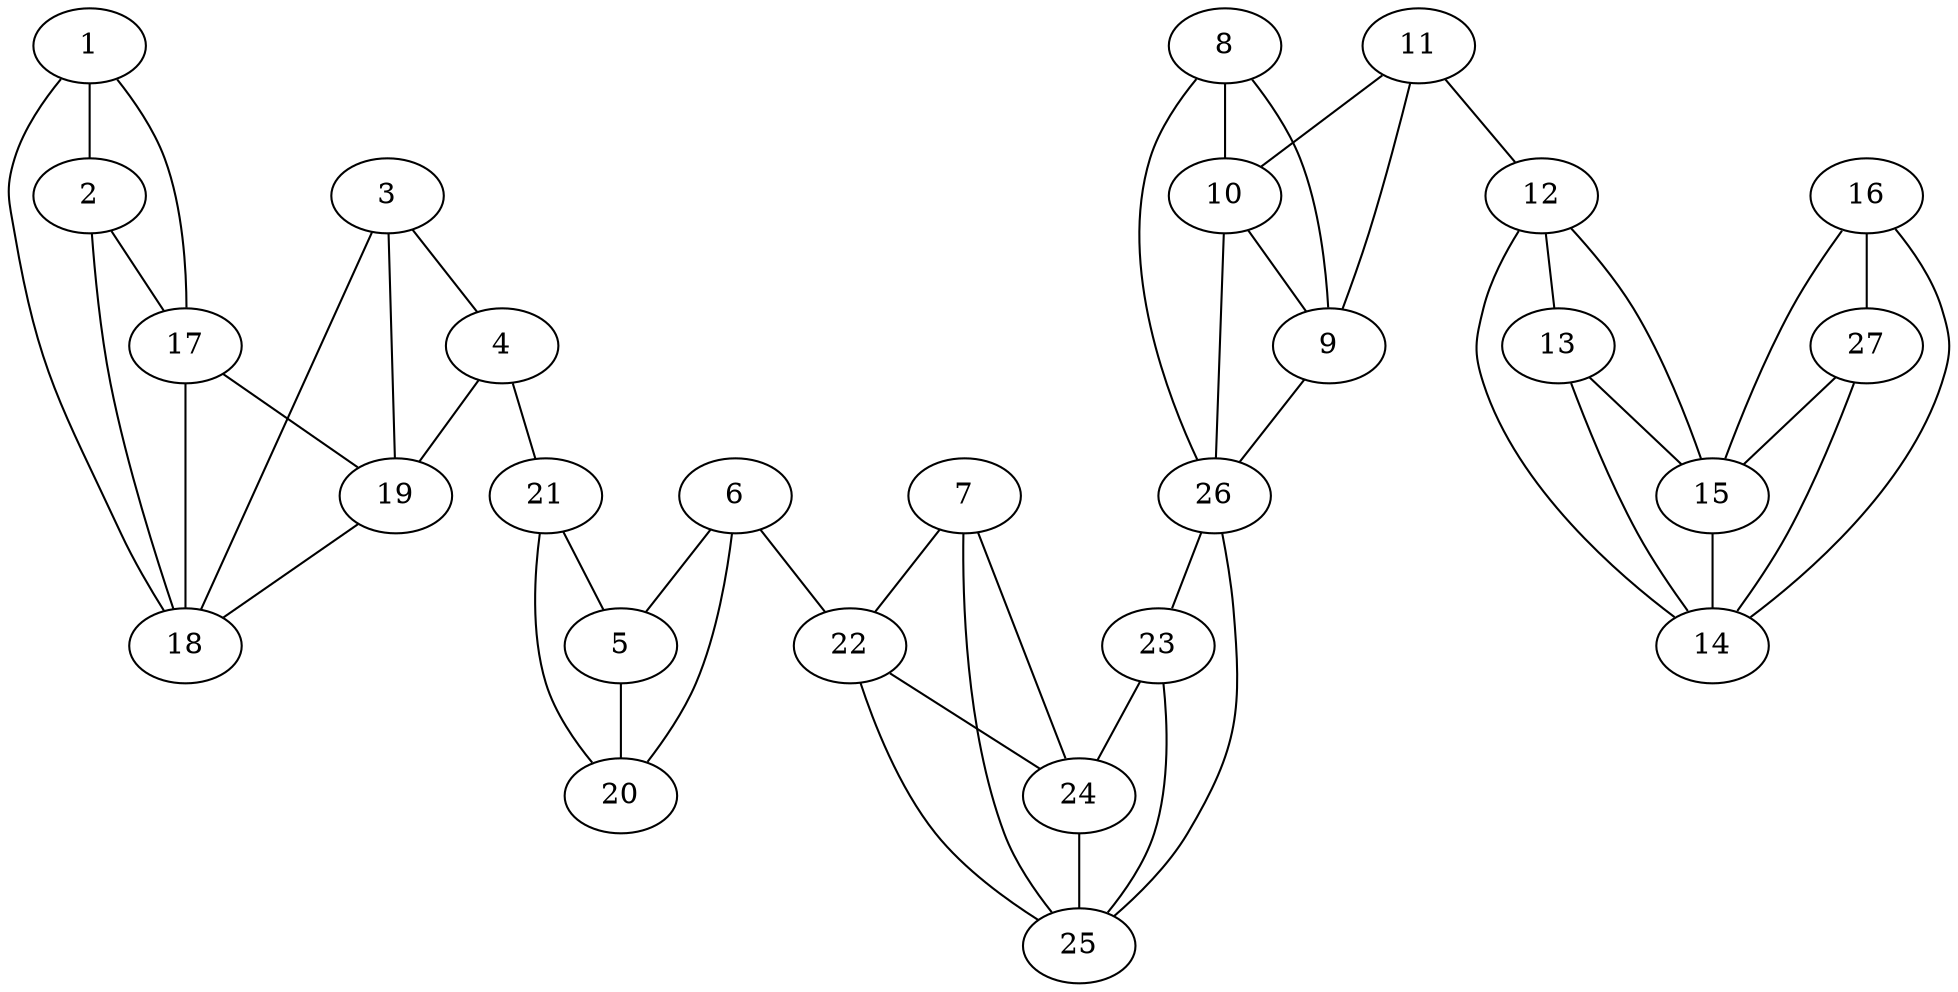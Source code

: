 graph pdb1jbp {
	1	 [aaLength=20,
		sequence=ESVKEFLAKAKEDFLKKWET,
		type=0];
	2	 [aaLength=3,
		sequence=QLD,
		type=0];
	1 -- 2	 [distance0="38.78328",
		frequency=1,
		type0=2];
	18	 [aaLength=8,
		sequence=GRVMLVKH,
		type=1];
	1 -- 18	 [distance0="42.27177",
		frequency=1,
		type0=3];
	17	 [aaLength=9,
		sequence=FDRIKTLGT,
		type=1];
	1 -- 17	 [distance0="30.37931",
		frequency=1,
		type0=1];
	2 -- 18	 [distance0="30.54785",
		frequency=1,
		type0=2];
	2 -- 17	 [distance0="26.32814",
		distance1="1.0",
		frequency=2,
		type0=1,
		type1=4];
	3	 [aaLength=7,
		sequence=KQKVVKL,
		type=0];
	4	 [aaLength=15,
		sequence=QIEHTLNEKRILQAV,
		type=0];
	3 -- 4	 [distance0="14.63347",
		distance1="1.0",
		frequency=2,
		type0=1,
		type1=4];
	3 -- 18	 [distance0="33.24876",
		frequency=1,
		type0=3];
	19	 [aaLength=8,
		sequence=HYAMKILD,
		type=1];
	3 -- 19	 [distance0="26.99037",
		frequency=1,
		type0=2];
	4 -- 19	 [distance0="20.95913",
		frequency=1,
		type0=2];
	21	 [aaLength=6,
		sequence=LEFSFK,
		type=1];
	4 -- 21	 [distance0="25.83187",
		distance1="7.0",
		frequency=2,
		type0=3,
		type1=4];
	5	 [aaLength=10,
		sequence=EMFSHLRRIG,
		type=0];
	20	 [aaLength=7,
		sequence=NLYMVME,
		type=1];
	5 -- 20	 [distance0="14.76881",
		frequency=1,
		type0=1];
	6	 [aaLength=22,
		sequence=SEPHARFYAAQIVLTFEYLHSL,
		type=0];
	6 -- 20	 [distance0="25.23101",
		frequency=1,
		type0=3];
	6 -- 5	 [distance0="15.16628",
		frequency=1,
		type0=1];
	22	 [aaLength=2,
		sequence=LI,
		type=1];
	6 -- 22	 [distance0="24.28176",
		distance1="1.0",
		frequency=2,
		type0=2,
		type1=4];
	7	 [aaLength=3,
		sequence=KPE,
		type=0];
	7 -- 22	 [distance0="13.24539",
		frequency=1,
		type0=2];
	24	 [aaLength=3,
		sequence=LLI,
		type=1];
	7 -- 24	 [distance0="12.46757",
		distance1="1.0",
		frequency=2,
		type0=1,
		type1=4];
	25	 [aaLength=3,
		sequence=IQV,
		type=1];
	7 -- 25	 [distance0="16.83568",
		frequency=1,
		type0=3];
	8	 [aaLength=5,
		sequence=TPEYL,
		type=0];
	10	 [aaLength=18,
		sequence=KAVDWWALGVLIYEMAAG,
		type=0];
	8 -- 10	 [distance0="19.42461",
		frequency=1,
		type0=2];
	9	 [aaLength=6,
		sequence=APEIIL,
		type=0];
	8 -- 9	 [distance0="6.760325",
		distance1="0.0",
		frequency=2,
		type0=1,
		type1=5];
	26	 [aaLength=2,
		sequence=CG,
		type=1];
	8 -- 26	 [distance0="22.98218",
		frequency=1,
		type0=3];
	9 -- 26	 [distance0="26.98681",
		frequency=1,
		type0=3];
	10 -- 9	 [distance0="15.36504",
		frequency=1,
		type0=1];
	10 -- 26	 [distance0="26.1866",
		frequency=1,
		type0=3];
	11	 [aaLength=12,
		sequence=EPIQIYEKIVSG,
		type=0];
	11 -- 10	 [distance0="29.66827",
		frequency=1,
		type0=1];
	11 -- 9	 [distance0="36.38184",
		frequency=1,
		type0=3];
	12	 [aaLength=12,
		sequence=SSDLKDLLRNLL,
		type=0];
	11 -- 12	 [distance0="30.50936",
		distance1="8.0",
		frequency=2,
		type0=2,
		type1=4];
	13	 [aaLength=6,
		sequence=VNDIKN,
		type=0];
	12 -- 13	 [distance0="27.05187",
		distance1="14.0",
		frequency=2,
		type0=1,
		type1=4];
	14	 [aaLength=6,
		sequence=KWFATT,
		type=0];
	12 -- 14	 [distance0="34.95156",
		frequency=1,
		type0=3];
	15	 [aaLength=7,
		sequence=DWIAIYQ,
		type=0];
	13 -- 15	 [distance0="21.64011",
		frequency=1,
		type0=2];
	13 -- 14	 [distance0="8.149831",
		distance1="1.0",
		frequency=2,
		type0=1,
		type1=4];
	15 -- 12	 [distance0="46.19872",
		frequency=1,
		type0=3];
	15 -- 14	 [distance0="14.73874",
		frequency=1,
		type0=1];
	16	 [aaLength=8,
		sequence=vanDerWaals,
		type=0];
	16 -- 15	 [distance0="68.32269",
		frequency=1,
		type0=2];
	16 -- 14	 [distance0="70.1066",
		frequency=1,
		type0=3];
	27	 [aaLength=2,
		sequence=vanDerWaals,
		type=1];
	16 -- 27	 [distance0="31.18726",
		distance1="0.0",
		frequency=2,
		type0=1,
		type1=4];
	17 -- 18	 [distance0="12.0",
		distance1="3.0",
		frequency=2,
		type0=1,
		type1=4];
	17 -- 19	 [distance0="25.0",
		frequency=1,
		type0=2];
	19 -- 18	 [distance0="13.0",
		frequency=1,
		type0=1];
	20 -- 21	 [distance0="9.0",
		frequency=1,
		type0=1];
	21 -- 5	 [distance0="22.6962",
		frequency=1,
		type0=2];
	22 -- 24	 [distance0="10.0",
		frequency=1,
		type0=1];
	22 -- 25	 [distance0="18.0",
		frequency=1,
		type0=3];
	23	 [aaLength=2,
		sequence=KR,
		type=1];
	23 -- 24	 [distance0="17.0",
		frequency=1,
		type0=3];
	23 -- 25	 [distance0="9.0",
		frequency=1,
		type0=1];
	24 -- 25	 [distance0="8.0",
		distance1="5.0",
		frequency=2,
		type0=1,
		type1=4];
	26 -- 23	 [distance0="10.0",
		frequency=1,
		type0=1];
	26 -- 25	 [distance0="19.0",
		frequency=1,
		type0=2];
	27 -- 15	 [distance0="78.3189",
		frequency=1,
		type0=2];
	27 -- 14	 [distance0="85.26595",
		frequency=1,
		type0=3];
}
